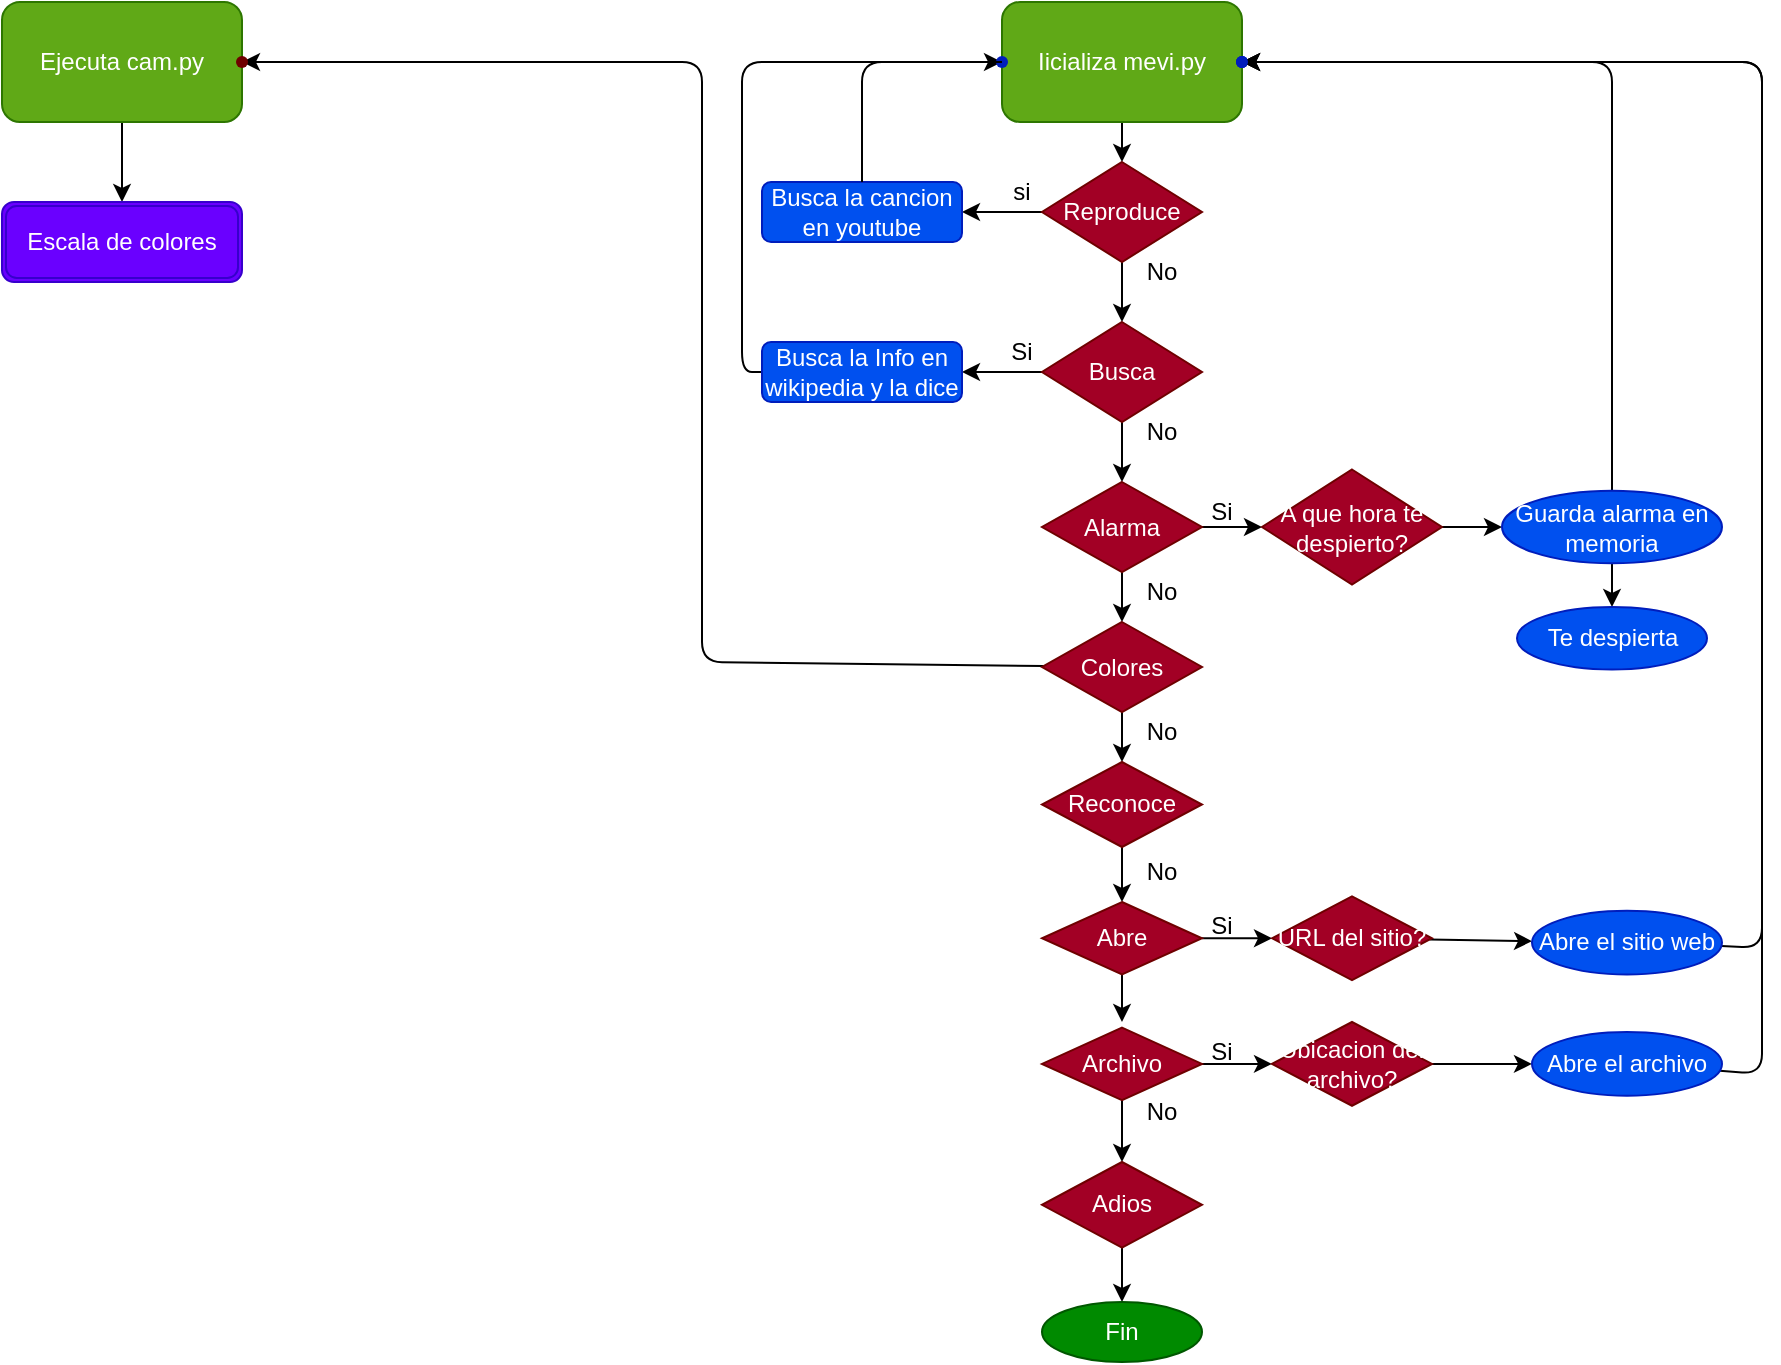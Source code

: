 <mxfile>
    <diagram id="Wz_V6yi1GlE2Qs6ZzybR" name="Página-1">
        <mxGraphModel dx="1759" dy="658" grid="1" gridSize="10" guides="1" tooltips="1" connect="1" arrows="1" fold="1" page="1" pageScale="1" pageWidth="827" pageHeight="1169" math="0" shadow="0">
            <root>
                <mxCell id="0"/>
                <mxCell id="1" parent="0"/>
                <mxCell id="4" value="" style="edgeStyle=none;html=1;" parent="1" source="2" target="3" edge="1">
                    <mxGeometry relative="1" as="geometry"/>
                </mxCell>
                <mxCell id="2" value="Iicializa mevi.py" style="rounded=1;whiteSpace=wrap;html=1;fillColor=#60a917;fontColor=#ffffff;strokeColor=#2D7600;" parent="1" vertex="1">
                    <mxGeometry x="140" width="120" height="60" as="geometry"/>
                </mxCell>
                <mxCell id="8" value="" style="edgeStyle=none;html=1;" parent="1" source="3" target="7" edge="1">
                    <mxGeometry relative="1" as="geometry"/>
                </mxCell>
                <mxCell id="14" value="" style="edgeStyle=none;html=1;" parent="1" source="3" target="13" edge="1">
                    <mxGeometry relative="1" as="geometry"/>
                </mxCell>
                <mxCell id="3" value="Reproduce" style="rhombus;whiteSpace=wrap;html=1;fillColor=#a20025;fontColor=#ffffff;strokeColor=#6F0000;" parent="1" vertex="1">
                    <mxGeometry x="160" y="80" width="80" height="50" as="geometry"/>
                </mxCell>
                <mxCell id="5" value="si" style="text;html=1;strokeColor=none;fillColor=none;align=center;verticalAlign=middle;whiteSpace=wrap;rounded=0;" parent="1" vertex="1">
                    <mxGeometry x="120" y="80" width="60" height="30" as="geometry"/>
                </mxCell>
                <mxCell id="38" value="" style="edgeStyle=none;html=1;entryX=0;entryY=0.5;entryDx=0;entryDy=0;startArrow=none;" edge="1" parent="1" source="39" target="2">
                    <mxGeometry relative="1" as="geometry">
                        <mxPoint x="70.0" y="25.0" as="targetPoint"/>
                        <Array as="points"/>
                    </mxGeometry>
                </mxCell>
                <mxCell id="7" value="Busca la cancion en youtube" style="rounded=1;whiteSpace=wrap;html=1;fillColor=#0050ef;fontColor=#ffffff;strokeColor=#001DBC;" parent="1" vertex="1">
                    <mxGeometry x="20" y="90" width="100" height="30" as="geometry"/>
                </mxCell>
                <mxCell id="17" value="" style="edgeStyle=none;html=1;" parent="1" source="13" target="16" edge="1">
                    <mxGeometry relative="1" as="geometry"/>
                </mxCell>
                <mxCell id="23" value="" style="edgeStyle=none;html=1;" parent="1" source="13" target="22" edge="1">
                    <mxGeometry relative="1" as="geometry"/>
                </mxCell>
                <mxCell id="13" value="Busca" style="rhombus;whiteSpace=wrap;html=1;fillColor=#a20025;fontColor=#ffffff;strokeColor=#6F0000;" parent="1" vertex="1">
                    <mxGeometry x="160" y="160" width="80" height="50" as="geometry"/>
                </mxCell>
                <mxCell id="15" value="No" style="text;html=1;strokeColor=none;fillColor=none;align=center;verticalAlign=middle;whiteSpace=wrap;rounded=0;" parent="1" vertex="1">
                    <mxGeometry x="190" y="120" width="60" height="30" as="geometry"/>
                </mxCell>
                <mxCell id="40" value="" style="edgeStyle=none;html=1;" edge="1" parent="1" source="16" target="39">
                    <mxGeometry relative="1" as="geometry">
                        <Array as="points">
                            <mxPoint x="10" y="185"/>
                            <mxPoint x="10" y="30"/>
                        </Array>
                    </mxGeometry>
                </mxCell>
                <mxCell id="16" value="Busca la Info en wikipedia y la dice" style="rounded=1;whiteSpace=wrap;html=1;fillColor=#0050ef;fontColor=#ffffff;strokeColor=#001DBC;" parent="1" vertex="1">
                    <mxGeometry x="20" y="170" width="100" height="30" as="geometry"/>
                </mxCell>
                <mxCell id="18" value="Si" style="text;html=1;strokeColor=none;fillColor=none;align=center;verticalAlign=middle;whiteSpace=wrap;rounded=0;" parent="1" vertex="1">
                    <mxGeometry x="120" y="160" width="60" height="30" as="geometry"/>
                </mxCell>
                <mxCell id="21" value="No" style="text;html=1;strokeColor=none;fillColor=none;align=center;verticalAlign=middle;whiteSpace=wrap;rounded=0;" parent="1" vertex="1">
                    <mxGeometry x="190" y="200" width="60" height="30" as="geometry"/>
                </mxCell>
                <mxCell id="25" value="" style="edgeStyle=none;html=1;" parent="1" source="22" target="24" edge="1">
                    <mxGeometry relative="1" as="geometry"/>
                </mxCell>
                <mxCell id="32" value="" style="edgeStyle=none;html=1;" edge="1" parent="1" source="22" target="31">
                    <mxGeometry relative="1" as="geometry"/>
                </mxCell>
                <mxCell id="22" value="Alarma" style="rhombus;whiteSpace=wrap;html=1;fillColor=#a20025;strokeColor=#6F0000;fontColor=#ffffff;" parent="1" vertex="1">
                    <mxGeometry x="160" y="240" width="80" height="45" as="geometry"/>
                </mxCell>
                <mxCell id="28" value="" style="edgeStyle=none;html=1;" parent="1" source="24" target="27" edge="1">
                    <mxGeometry relative="1" as="geometry"/>
                </mxCell>
                <mxCell id="24" value="A que hora te despierto?" style="rhombus;whiteSpace=wrap;html=1;fillColor=#a20025;strokeColor=#6F0000;fontColor=#ffffff;" parent="1" vertex="1">
                    <mxGeometry x="270" y="233.75" width="90" height="57.5" as="geometry"/>
                </mxCell>
                <mxCell id="26" value="Si" style="text;html=1;strokeColor=none;fillColor=none;align=center;verticalAlign=middle;whiteSpace=wrap;rounded=0;" parent="1" vertex="1">
                    <mxGeometry x="220" y="240" width="60" height="30" as="geometry"/>
                </mxCell>
                <mxCell id="30" value="" style="edgeStyle=none;html=1;" parent="1" source="27" target="29" edge="1">
                    <mxGeometry relative="1" as="geometry"/>
                </mxCell>
                <mxCell id="43" value="" style="edgeStyle=none;html=1;" edge="1" parent="1" source="27" target="42">
                    <mxGeometry relative="1" as="geometry">
                        <Array as="points">
                            <mxPoint x="445" y="30"/>
                        </Array>
                    </mxGeometry>
                </mxCell>
                <mxCell id="27" value="Guarda alarma en memoria" style="ellipse;whiteSpace=wrap;html=1;fillColor=#0050ef;strokeColor=#001DBC;fontColor=#ffffff;" parent="1" vertex="1">
                    <mxGeometry x="390" y="244.38" width="110" height="36.25" as="geometry"/>
                </mxCell>
                <mxCell id="29" value="Te despierta" style="ellipse;whiteSpace=wrap;html=1;fillColor=#0050ef;strokeColor=#001DBC;fontColor=#ffffff;" parent="1" vertex="1">
                    <mxGeometry x="397.5" y="302.5" width="95" height="31.25" as="geometry"/>
                </mxCell>
                <mxCell id="45" value="" style="edgeStyle=none;html=1;" edge="1" parent="1" source="31" target="44">
                    <mxGeometry relative="1" as="geometry"/>
                </mxCell>
                <mxCell id="73" value="" style="edgeStyle=none;html=1;" edge="1" parent="1" source="31" target="72">
                    <mxGeometry relative="1" as="geometry">
                        <Array as="points">
                            <mxPoint x="-10" y="330"/>
                            <mxPoint x="-10" y="30"/>
                        </Array>
                    </mxGeometry>
                </mxCell>
                <mxCell id="31" value="Colores" style="rhombus;whiteSpace=wrap;html=1;fillColor=#a20025;strokeColor=#6F0000;fontColor=#ffffff;" vertex="1" parent="1">
                    <mxGeometry x="160" y="310" width="80" height="45" as="geometry"/>
                </mxCell>
                <mxCell id="33" value="No" style="text;html=1;strokeColor=none;fillColor=none;align=center;verticalAlign=middle;whiteSpace=wrap;rounded=0;" vertex="1" parent="1">
                    <mxGeometry x="190" y="280" width="60" height="30" as="geometry"/>
                </mxCell>
                <mxCell id="39" value="" style="shape=waypoint;sketch=0;size=6;pointerEvents=1;points=[];fillColor=#0050ef;resizable=0;rotatable=0;perimeter=centerPerimeter;snapToPoint=1;strokeColor=#001DBC;fontColor=#ffffff;rounded=1;" vertex="1" parent="1">
                    <mxGeometry x="120" y="10" width="40" height="40" as="geometry"/>
                </mxCell>
                <mxCell id="41" value="" style="edgeStyle=none;html=1;entryDx=0;entryDy=0;endArrow=none;" edge="1" parent="1" source="7" target="39">
                    <mxGeometry relative="1" as="geometry">
                        <mxPoint x="70" y="90" as="sourcePoint"/>
                        <mxPoint x="140" y="30" as="targetPoint"/>
                        <Array as="points">
                            <mxPoint x="70" y="30"/>
                        </Array>
                    </mxGeometry>
                </mxCell>
                <mxCell id="42" value="" style="shape=waypoint;sketch=0;size=6;pointerEvents=1;points=[];fillColor=#0050ef;resizable=0;rotatable=0;perimeter=centerPerimeter;snapToPoint=1;strokeColor=#001DBC;fontColor=#ffffff;" vertex="1" parent="1">
                    <mxGeometry x="240" y="9.995" width="40" height="40" as="geometry"/>
                </mxCell>
                <mxCell id="48" value="" style="edgeStyle=none;html=1;" edge="1" parent="1" source="44" target="47">
                    <mxGeometry relative="1" as="geometry"/>
                </mxCell>
                <mxCell id="44" value="Reconoce" style="rhombus;whiteSpace=wrap;html=1;fillColor=#a20025;strokeColor=#6F0000;fontColor=#ffffff;" vertex="1" parent="1">
                    <mxGeometry x="160" y="380" width="80" height="42.5" as="geometry"/>
                </mxCell>
                <mxCell id="46" value="No" style="text;html=1;strokeColor=none;fillColor=none;align=center;verticalAlign=middle;whiteSpace=wrap;rounded=0;" vertex="1" parent="1">
                    <mxGeometry x="190" y="350" width="60" height="30" as="geometry"/>
                </mxCell>
                <mxCell id="51" value="" style="edgeStyle=none;html=1;" edge="1" parent="1" source="47" target="50">
                    <mxGeometry relative="1" as="geometry"/>
                </mxCell>
                <mxCell id="63" value="" style="edgeStyle=none;html=1;" edge="1" parent="1" source="47">
                    <mxGeometry relative="1" as="geometry">
                        <mxPoint x="200" y="510" as="targetPoint"/>
                    </mxGeometry>
                </mxCell>
                <mxCell id="47" value="Abre" style="rhombus;whiteSpace=wrap;html=1;fillColor=#a20025;strokeColor=#6F0000;fontColor=#ffffff;" vertex="1" parent="1">
                    <mxGeometry x="160" y="450" width="80" height="36.25" as="geometry"/>
                </mxCell>
                <mxCell id="49" value="No" style="text;html=1;strokeColor=none;fillColor=none;align=center;verticalAlign=middle;whiteSpace=wrap;rounded=0;" vertex="1" parent="1">
                    <mxGeometry x="190" y="420" width="60" height="30" as="geometry"/>
                </mxCell>
                <mxCell id="54" value="" style="edgeStyle=none;html=1;" edge="1" parent="1" source="50" target="53">
                    <mxGeometry relative="1" as="geometry"/>
                </mxCell>
                <mxCell id="50" value="URL del sitio?" style="rhombus;whiteSpace=wrap;html=1;fillColor=#a20025;strokeColor=#6F0000;fontColor=#ffffff;" vertex="1" parent="1">
                    <mxGeometry x="275" y="447.18" width="80" height="41.88" as="geometry"/>
                </mxCell>
                <mxCell id="52" value="Si" style="text;html=1;strokeColor=none;fillColor=none;align=center;verticalAlign=middle;whiteSpace=wrap;rounded=0;" vertex="1" parent="1">
                    <mxGeometry x="220" y="447.18" width="60" height="30" as="geometry"/>
                </mxCell>
                <mxCell id="56" value="" style="edgeStyle=none;html=1;" edge="1" parent="1" source="53" target="55">
                    <mxGeometry relative="1" as="geometry">
                        <Array as="points">
                            <mxPoint x="520" y="473"/>
                            <mxPoint x="520" y="30"/>
                        </Array>
                    </mxGeometry>
                </mxCell>
                <mxCell id="53" value="Abre el sitio web" style="ellipse;whiteSpace=wrap;html=1;fillColor=#0050ef;strokeColor=#001DBC;fontColor=#ffffff;" vertex="1" parent="1">
                    <mxGeometry x="405" y="454.37" width="95" height="31.88" as="geometry"/>
                </mxCell>
                <mxCell id="55" value="" style="shape=waypoint;sketch=0;size=6;pointerEvents=1;points=[];fillColor=#0050ef;resizable=0;rotatable=0;perimeter=centerPerimeter;snapToPoint=1;strokeColor=#001DBC;fontColor=#ffffff;" vertex="1" parent="1">
                    <mxGeometry x="240" y="10" width="40" height="40" as="geometry"/>
                </mxCell>
                <mxCell id="57" value="" style="edgeStyle=none;html=1;" edge="1" parent="1" source="58" target="60">
                    <mxGeometry relative="1" as="geometry"/>
                </mxCell>
                <mxCell id="67" value="" style="edgeStyle=none;html=1;" edge="1" parent="1" source="58" target="66">
                    <mxGeometry relative="1" as="geometry"/>
                </mxCell>
                <mxCell id="58" value="Archivo" style="rhombus;whiteSpace=wrap;html=1;fillColor=#a20025;strokeColor=#6F0000;fontColor=#ffffff;" vertex="1" parent="1">
                    <mxGeometry x="160" y="512.82" width="80" height="36.25" as="geometry"/>
                </mxCell>
                <mxCell id="59" value="" style="edgeStyle=none;html=1;" edge="1" parent="1" source="60" target="62">
                    <mxGeometry relative="1" as="geometry"/>
                </mxCell>
                <mxCell id="60" value="Ubicacion del archivo?" style="rhombus;whiteSpace=wrap;html=1;fillColor=#a20025;strokeColor=#6F0000;fontColor=#ffffff;" vertex="1" parent="1">
                    <mxGeometry x="275" y="510" width="80" height="41.88" as="geometry"/>
                </mxCell>
                <mxCell id="61" value="Si" style="text;html=1;strokeColor=none;fillColor=none;align=center;verticalAlign=middle;whiteSpace=wrap;rounded=0;" vertex="1" parent="1">
                    <mxGeometry x="220" y="510" width="60" height="30" as="geometry"/>
                </mxCell>
                <mxCell id="65" value="" style="edgeStyle=none;html=1;" edge="1" parent="1" source="62" target="64">
                    <mxGeometry relative="1" as="geometry">
                        <Array as="points">
                            <mxPoint x="520" y="536"/>
                            <mxPoint x="520" y="30"/>
                        </Array>
                    </mxGeometry>
                </mxCell>
                <mxCell id="62" value="Abre el archivo" style="ellipse;whiteSpace=wrap;html=1;fillColor=#0050ef;strokeColor=#001DBC;fontColor=#ffffff;" vertex="1" parent="1">
                    <mxGeometry x="405" y="515" width="95" height="31.88" as="geometry"/>
                </mxCell>
                <mxCell id="64" value="" style="shape=waypoint;sketch=0;size=6;pointerEvents=1;points=[];fillColor=#0050ef;resizable=0;rotatable=0;perimeter=centerPerimeter;snapToPoint=1;strokeColor=#001DBC;fontColor=#ffffff;" vertex="1" parent="1">
                    <mxGeometry x="240" y="9.99" width="40" height="40" as="geometry"/>
                </mxCell>
                <mxCell id="70" value="" style="edgeStyle=none;html=1;" edge="1" parent="1" source="66" target="69">
                    <mxGeometry relative="1" as="geometry"/>
                </mxCell>
                <mxCell id="66" value="Adios" style="rhombus;whiteSpace=wrap;html=1;fillColor=#a20025;strokeColor=#6F0000;fontColor=#ffffff;" vertex="1" parent="1">
                    <mxGeometry x="160" y="580" width="80" height="42.8" as="geometry"/>
                </mxCell>
                <mxCell id="68" value="No" style="text;html=1;strokeColor=none;fillColor=none;align=center;verticalAlign=middle;whiteSpace=wrap;rounded=0;" vertex="1" parent="1">
                    <mxGeometry x="190" y="540" width="60" height="30" as="geometry"/>
                </mxCell>
                <mxCell id="69" value="Fin" style="ellipse;whiteSpace=wrap;html=1;fillColor=#008a00;strokeColor=#005700;fontColor=#ffffff;" vertex="1" parent="1">
                    <mxGeometry x="160" y="650" width="80" height="30" as="geometry"/>
                </mxCell>
                <mxCell id="75" value="" style="edgeStyle=none;html=1;" edge="1" parent="1" source="71">
                    <mxGeometry relative="1" as="geometry">
                        <mxPoint x="-300" y="100" as="targetPoint"/>
                    </mxGeometry>
                </mxCell>
                <mxCell id="71" value="Ejecuta cam.py" style="rounded=1;whiteSpace=wrap;html=1;fillColor=#60a917;fontColor=#ffffff;strokeColor=#2D7600;" vertex="1" parent="1">
                    <mxGeometry x="-360" width="120" height="60" as="geometry"/>
                </mxCell>
                <mxCell id="72" value="" style="shape=waypoint;sketch=0;size=6;pointerEvents=1;points=[];fillColor=#a20025;resizable=0;rotatable=0;perimeter=centerPerimeter;snapToPoint=1;strokeColor=#6F0000;fontColor=#ffffff;" vertex="1" parent="1">
                    <mxGeometry x="-260" y="10" width="40" height="40" as="geometry"/>
                </mxCell>
                <mxCell id="76" value="Escala de colores" style="shape=ext;double=1;rounded=1;whiteSpace=wrap;html=1;fillColor=#6a00ff;fontColor=#ffffff;strokeColor=#3700CC;" vertex="1" parent="1">
                    <mxGeometry x="-360" y="100" width="120" height="40" as="geometry"/>
                </mxCell>
            </root>
        </mxGraphModel>
    </diagram>
</mxfile>